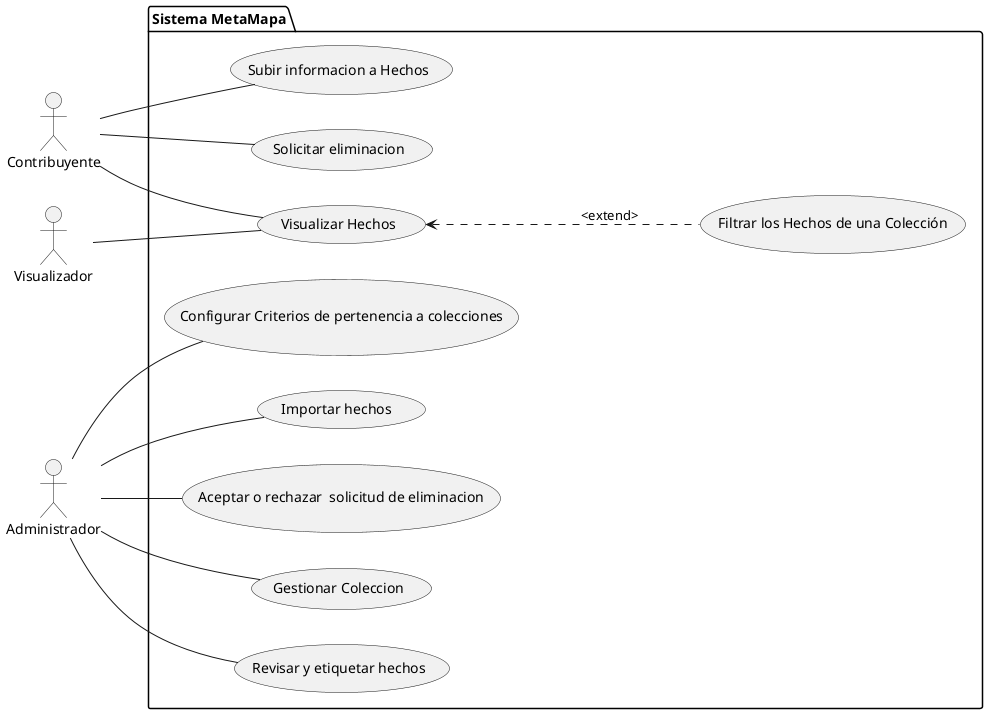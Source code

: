 @startuml
left to right direction
actor Contribuyente
actor Visualizador
actor Administrador

package "Sistema MetaMapa" {

usecase "Subir informacion a Hechos" as SubirHechos
usecase "Solicitar eliminacion" as SolicitarEliminacion
usecase "Visualizar Hechos" as VisualizarHechos
usecase "Filtrar los Hechos de una Colección" as FiltrarColeccion
usecase "Configurar Criterios de pertenencia a colecciones" as ConfigurarCriterios
usecase "Importar hechos " as ImportarCSV
usecase "Aceptar o rechazar  solicitud de eliminacion" as GestionarEliminacion
usecase "Gestionar Coleccion" as GestionarColeccion
usecase "Revisar y etiquetar hechos" as RevisarEtiquetar

Contribuyente -- SubirHechos
Contribuyente -- SolicitarEliminacion
Contribuyente -- VisualizarHechos

Visualizador -- VisualizarHechos


Administrador -- ConfigurarCriterios
Administrador -- ImportarCSV
Administrador -- GestionarEliminacion
Administrador -- GestionarColeccion
Administrador -- RevisarEtiquetar

VisualizarHechos <--. FiltrarColeccion : <extend>

}

@enduml
